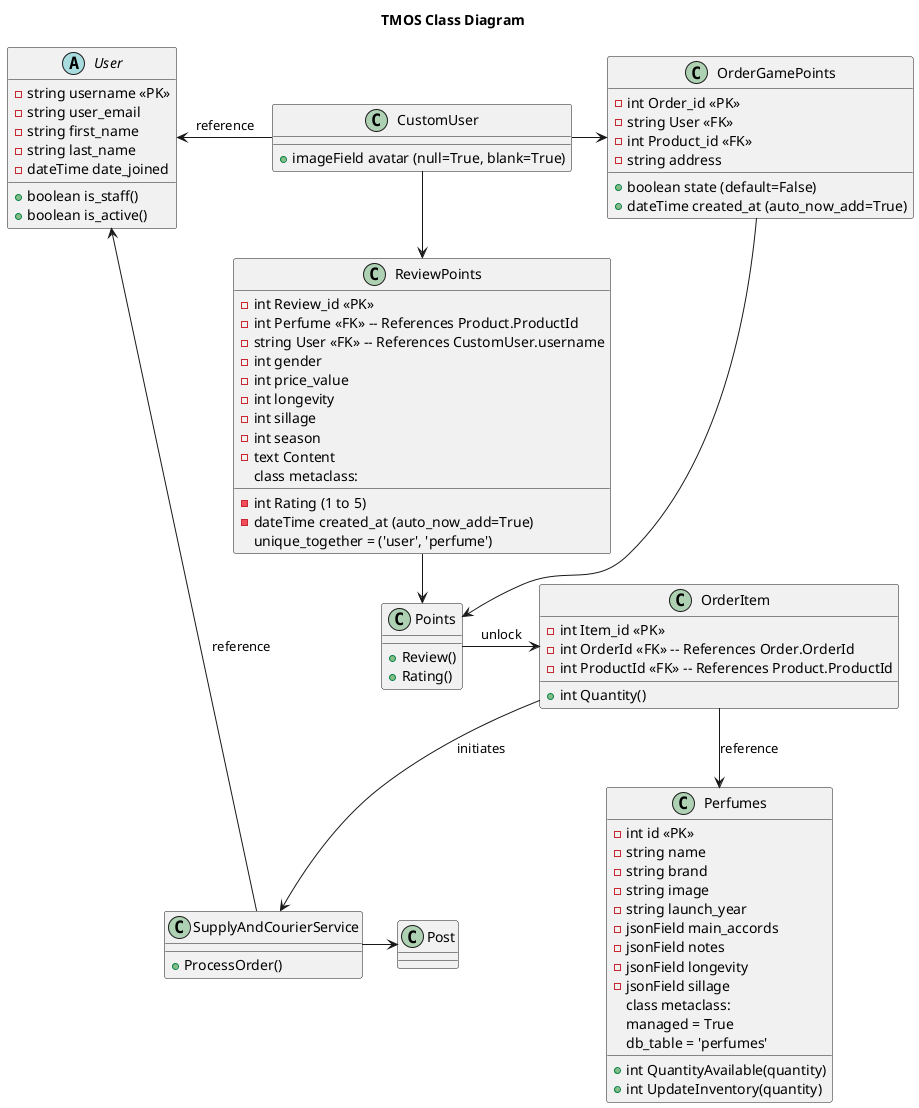@startuml

title TMOS Class Diagram

abstract class User {
    - string username <<PK>>
    - string user_email
    - string first_name
    - string last_name
    + boolean is_staff()
    + boolean is_active()
    - dateTime date_joined

}
class CustomUser {
	+ imageField avatar (null=True, blank=True)
}


class OrderGamePoints {
    - int Order_id <<PK>>
    - string User <<FK>>
    - int Product_id <<FK>>
    - string address
    + boolean state (default=False)
    + dateTime created_at (auto_now_add=True)
}

class OrderItem {
    - int Item_id <<PK>>
    - int OrderId <<FK>> -- References Order.OrderId
    - int ProductId <<FK>> -- References Product.ProductId
    + int Quantity()
}

class Perfumes {
    - int id <<PK>>
    - string name
	- string brand
	- string image
    - string launch_year
    - jsonField main_accords
    - jsonField notes
    - jsonField longevity
    - jsonField sillage
    + int QuantityAvailable(quantity)
    + int UpdateInventory(quantity)
    class metaclass:
        managed = True
        db_table = 'perfumes'
}

class ReviewPoints {
    - int Review_id <<PK>>
    - int Perfume <<FK>> -- References Product.ProductId
    - string User <<FK>> -- References CustomUser.username
    - int gender
    - int price_value
    - int longevity
    - int sillage
    - int season
    - int Rating (1 to 5)
    - text Content
    - dateTime created_at (auto_now_add=True)
    class metaclass:
        unique_together = ('user', 'perfume') 
      
}

class SupplyAndCourierService {
  + ProcessOrder()
}



class Points {
    + Review()
    + Rating()
}

CustomUser -> ReviewPoints
CustomUser -right-> OrderGamePoints
OrderGamePoints -down-> Points
ReviewPoints -> Points
Points->OrderItem: unlock
OrderItem-down-> Perfumes : reference
CustomUser -left-> User : reference
OrderItem -> SupplyAndCourierService : initiates
SupplyAndCourierService -> Post
SupplyAndCourierService ---> User : reference


@enduml
